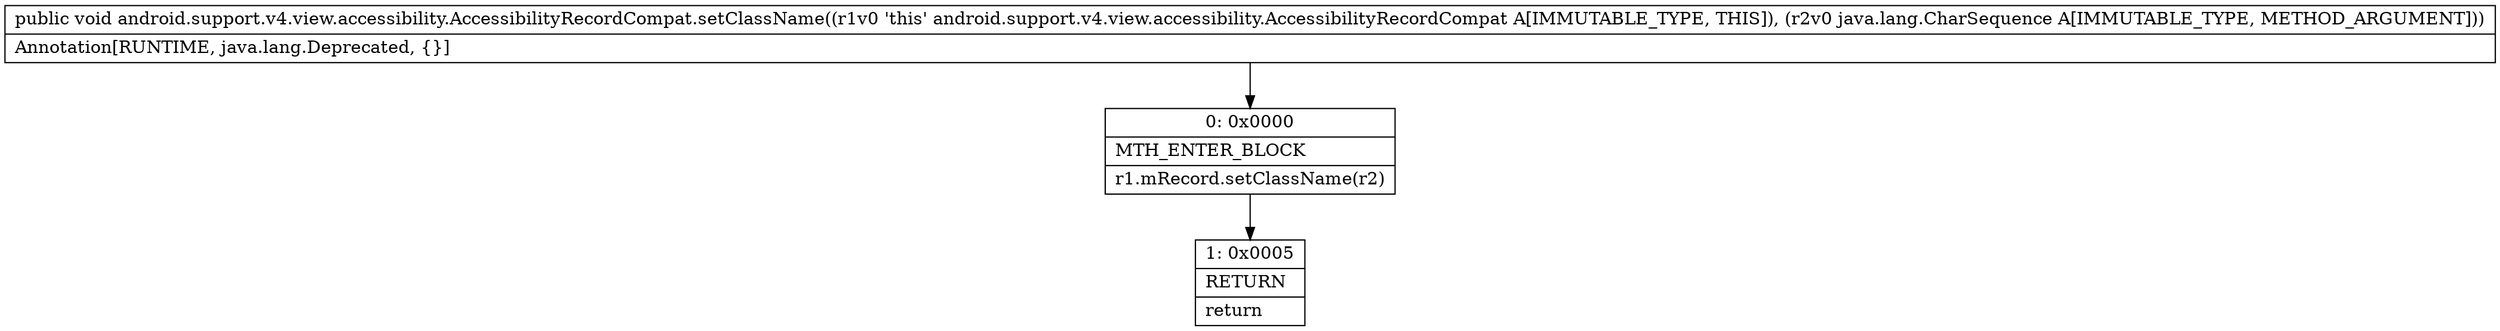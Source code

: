 digraph "CFG forandroid.support.v4.view.accessibility.AccessibilityRecordCompat.setClassName(Ljava\/lang\/CharSequence;)V" {
Node_0 [shape=record,label="{0\:\ 0x0000|MTH_ENTER_BLOCK\l|r1.mRecord.setClassName(r2)\l}"];
Node_1 [shape=record,label="{1\:\ 0x0005|RETURN\l|return\l}"];
MethodNode[shape=record,label="{public void android.support.v4.view.accessibility.AccessibilityRecordCompat.setClassName((r1v0 'this' android.support.v4.view.accessibility.AccessibilityRecordCompat A[IMMUTABLE_TYPE, THIS]), (r2v0 java.lang.CharSequence A[IMMUTABLE_TYPE, METHOD_ARGUMENT]))  | Annotation[RUNTIME, java.lang.Deprecated, \{\}]\l}"];
MethodNode -> Node_0;
Node_0 -> Node_1;
}

